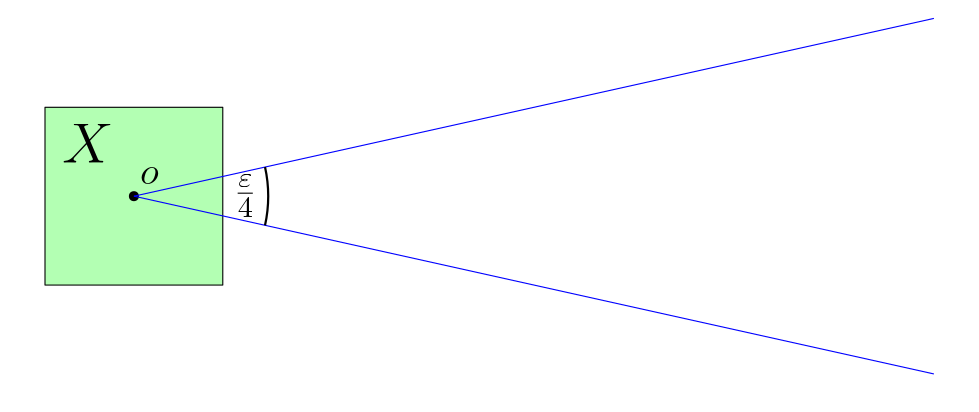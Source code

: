 <?xml version="1.0"?>
<!DOCTYPE ipe SYSTEM "ipe.dtd">
<ipe version="70218" creator="Ipe 7.2.23">
<info created="D:20210820152825" modified="D:20211010145323"/>
<ipestyle name="basic">
<symbol name="arrow/arc(spx)">
<path stroke="sym-stroke" fill="sym-stroke" pen="sym-pen">
0 0 m
-1 0.333 l
-1 -0.333 l
h
</path>
</symbol>
<symbol name="arrow/farc(spx)">
<path stroke="sym-stroke" fill="white" pen="sym-pen">
0 0 m
-1 0.333 l
-1 -0.333 l
h
</path>
</symbol>
<symbol name="arrow/ptarc(spx)">
<path stroke="sym-stroke" fill="sym-stroke" pen="sym-pen">
0 0 m
-1 0.333 l
-0.8 0 l
-1 -0.333 l
h
</path>
</symbol>
<symbol name="arrow/fptarc(spx)">
<path stroke="sym-stroke" fill="white" pen="sym-pen">
0 0 m
-1 0.333 l
-0.8 0 l
-1 -0.333 l
h
</path>
</symbol>
<symbol name="mark/circle(sx)" transformations="translations">
<path fill="sym-stroke">
0.6 0 0 0.6 0 0 e
0.4 0 0 0.4 0 0 e
</path>
</symbol>
<symbol name="mark/disk(sx)" transformations="translations">
<path fill="sym-stroke">
0.6 0 0 0.6 0 0 e
</path>
</symbol>
<symbol name="mark/fdisk(sfx)" transformations="translations">
<group>
<path fill="sym-fill">
0.5 0 0 0.5 0 0 e
</path>
<path fill="sym-stroke" fillrule="eofill">
0.6 0 0 0.6 0 0 e
0.4 0 0 0.4 0 0 e
</path>
</group>
</symbol>
<symbol name="mark/box(sx)" transformations="translations">
<path fill="sym-stroke" fillrule="eofill">
-0.6 -0.6 m
0.6 -0.6 l
0.6 0.6 l
-0.6 0.6 l
h
-0.4 -0.4 m
0.4 -0.4 l
0.4 0.4 l
-0.4 0.4 l
h
</path>
</symbol>
<symbol name="mark/square(sx)" transformations="translations">
<path fill="sym-stroke">
-0.6 -0.6 m
0.6 -0.6 l
0.6 0.6 l
-0.6 0.6 l
h
</path>
</symbol>
<symbol name="mark/fsquare(sfx)" transformations="translations">
<group>
<path fill="sym-fill">
-0.5 -0.5 m
0.5 -0.5 l
0.5 0.5 l
-0.5 0.5 l
h
</path>
<path fill="sym-stroke" fillrule="eofill">
-0.6 -0.6 m
0.6 -0.6 l
0.6 0.6 l
-0.6 0.6 l
h
-0.4 -0.4 m
0.4 -0.4 l
0.4 0.4 l
-0.4 0.4 l
h
</path>
</group>
</symbol>
<symbol name="mark/cross(sx)" transformations="translations">
<group>
<path fill="sym-stroke">
-0.43 -0.57 m
0.57 0.43 l
0.43 0.57 l
-0.57 -0.43 l
h
</path>
<path fill="sym-stroke">
-0.43 0.57 m
0.57 -0.43 l
0.43 -0.57 l
-0.57 0.43 l
h
</path>
</group>
</symbol>
<symbol name="arrow/fnormal(spx)">
<path stroke="sym-stroke" fill="white" pen="sym-pen">
0 0 m
-1 0.333 l
-1 -0.333 l
h
</path>
</symbol>
<symbol name="arrow/pointed(spx)">
<path stroke="sym-stroke" fill="sym-stroke" pen="sym-pen">
0 0 m
-1 0.333 l
-0.8 0 l
-1 -0.333 l
h
</path>
</symbol>
<symbol name="arrow/fpointed(spx)">
<path stroke="sym-stroke" fill="white" pen="sym-pen">
0 0 m
-1 0.333 l
-0.8 0 l
-1 -0.333 l
h
</path>
</symbol>
<symbol name="arrow/linear(spx)">
<path stroke="sym-stroke" pen="sym-pen">
-1 0.333 m
0 0 l
-1 -0.333 l
</path>
</symbol>
<symbol name="arrow/fdouble(spx)">
<path stroke="sym-stroke" fill="white" pen="sym-pen">
0 0 m
-1 0.333 l
-1 -0.333 l
h
-1 0 m
-2 0.333 l
-2 -0.333 l
h
</path>
</symbol>
<symbol name="arrow/double(spx)">
<path stroke="sym-stroke" fill="sym-stroke" pen="sym-pen">
0 0 m
-1 0.333 l
-1 -0.333 l
h
-1 0 m
-2 0.333 l
-2 -0.333 l
h
</path>
</symbol>
<symbol name="arrow/mid-normal(spx)">
<path stroke="sym-stroke" fill="sym-stroke" pen="sym-pen">
0.5 0 m
-0.5 0.333 l
-0.5 -0.333 l
h
</path>
</symbol>
<symbol name="arrow/mid-fnormal(spx)">
<path stroke="sym-stroke" fill="white" pen="sym-pen">
0.5 0 m
-0.5 0.333 l
-0.5 -0.333 l
h
</path>
</symbol>
<symbol name="arrow/mid-pointed(spx)">
<path stroke="sym-stroke" fill="sym-stroke" pen="sym-pen">
0.5 0 m
-0.5 0.333 l
-0.3 0 l
-0.5 -0.333 l
h
</path>
</symbol>
<symbol name="arrow/mid-fpointed(spx)">
<path stroke="sym-stroke" fill="white" pen="sym-pen">
0.5 0 m
-0.5 0.333 l
-0.3 0 l
-0.5 -0.333 l
h
</path>
</symbol>
<symbol name="arrow/mid-double(spx)">
<path stroke="sym-stroke" fill="sym-stroke" pen="sym-pen">
1 0 m
0 0.333 l
0 -0.333 l
h
0 0 m
-1 0.333 l
-1 -0.333 l
h
</path>
</symbol>
<symbol name="arrow/mid-fdouble(spx)">
<path stroke="sym-stroke" fill="white" pen="sym-pen">
1 0 m
0 0.333 l
0 -0.333 l
h
0 0 m
-1 0.333 l
-1 -0.333 l
h
</path>
</symbol>
<anglesize name="22.5 deg" value="22.5"/>
<anglesize name="30 deg" value="30"/>
<anglesize name="45 deg" value="45"/>
<anglesize name="60 deg" value="60"/>
<anglesize name="90 deg" value="90"/>
<arrowsize name="large" value="10"/>
<arrowsize name="small" value="5"/>
<arrowsize name="tiny" value="3"/>
<color name="blue" value="0 0 1"/>
<color name="brown" value="0.647 0.165 0.165"/>
<color name="darkblue" value="0 0 0.545"/>
<color name="darkcyan" value="0 0.545 0.545"/>
<color name="darkgray" value="0.663"/>
<color name="darkgreen" value="0 0.392 0"/>
<color name="darkmagenta" value="0.545 0 0.545"/>
<color name="darkorange" value="1 0.549 0"/>
<color name="darkred" value="0.545 0 0"/>
<color name="gold" value="1 0.843 0"/>
<color name="gray" value="0.745"/>
<color name="green" value="0 1 0"/>
<color name="lightblue" value="0.678 0.847 0.902"/>
<color name="lightcyan" value="0.878 1 1"/>
<color name="lightgray" value="0.827"/>
<color name="lightgreen" value="0.565 0.933 0.565"/>
<color name="lightyellow" value="1 1 0.878"/>
<color name="navy" value="0 0 0.502"/>
<color name="orange" value="1 0.647 0"/>
<color name="pink" value="1 0.753 0.796"/>
<color name="purple" value="0.627 0.125 0.941"/>
<color name="red" value="1 0 0"/>
<color name="seagreen" value="0.18 0.545 0.341"/>
<color name="turquoise" value="0.251 0.878 0.816"/>
<color name="violet" value="0.933 0.51 0.933"/>
<color name="yellow" value="1 1 0"/>
<dashstyle name="dash dot dotted" value="[4 2 1 2 1 2] 0"/>
<dashstyle name="dash dotted" value="[4 2 1 2] 0"/>
<dashstyle name="dashed" value="[4] 0"/>
<dashstyle name="dotted" value="[1 3] 0"/>
<gridsize name="10 pts (~3.5 mm)" value="10"/>
<gridsize name="14 pts (~5 mm)" value="14"/>
<gridsize name="16 pts (~6 mm)" value="16"/>
<gridsize name="20 pts (~7 mm)" value="20"/>
<gridsize name="28 pts (~10 mm)" value="28"/>
<gridsize name="32 pts (~12 mm)" value="32"/>
<gridsize name="4 pts" value="4"/>
<gridsize name="56 pts (~20 mm)" value="56"/>
<gridsize name="8 pts (~3 mm)" value="8"/>
<opacity name="10%" value="0.1"/>
<opacity name="30%" value="0.3"/>
<opacity name="50%" value="0.5"/>
<opacity name="75%" value="0.75"/>
<pen name="fat" value="1.2"/>
<pen name="heavier" value="0.8"/>
<pen name="ultrafat" value="2"/>
<symbolsize name="large" value="5"/>
<symbolsize name="small" value="2"/>
<symbolsize name="tiny" value="1.1"/>
<textsize name="Huge" value="\Huge"/>
<textsize name="LARGE" value="\LARGE"/>
<textsize name="Large" value="\Large"/>
<textsize name="footnote" value="\footnotesize"/>
<textsize name="huge" value="\huge"/>
<textsize name="large" value="\large"/>
<textsize name="small" value="\small"/>
<textsize name="tiny" value="\tiny"/>
<textstyle name="center" begin="\begin{center}" end="\end{center}"/>
<textstyle name="item" begin="\begin{itemize}\item{}" end="\end{itemize}"/>
<textstyle name="itemize" begin="\begin{itemize}" end="\end{itemize}"/>
<tiling name="falling" angle="-60" step="4" width="1"/>
<tiling name="rising" angle="30" step="4" width="1"/>
</ipestyle>
<page>
<layer name="alpha"/>
<layer name="delta"/>
<layer name="beta"/>
<layer name="gamma"/>
<view layers="alpha delta" active="alpha"/>
<view layers="alpha delta beta" active="gamma"/>
<view layers="alpha gamma" active="gamma"/>
<path layer="alpha" stroke="black" fill="green" opacity="30%" stroke-opacity="opaque">
128 512 m
128 448 l
192 448 l
192 512 l
h
</path>
<use name="mark/disk(sx)" pos="160 480" size="normal" stroke="black"/>
<text matrix="1 0 0 1 6.22715 -3.90154" transformations="translations" pos="128 496" stroke="black" type="label" width="18.416" height="14.119" depth="0" valign="baseline" size="20" style="math">X</text>
<text matrix="1 0 0 1 8.00429 7.89158" transformations="translations" pos="154.238 476.467" stroke="black" type="label" width="6.753" height="6.177" depth="0" valign="baseline" size="15" style="math">o</text>
<path layer="beta" stroke="black">
128 448 m
395.58 532.351 l
</path>
<use name="mark/disk(sx)" pos="395.58 532.351" size="normal" stroke="black"/>
<use name="mark/disk(sx)" pos="128 448" size="normal" stroke="black"/>
<path stroke="black" dash="dashed">
128 448 m
395.58 448 l
</path>
<path stroke="black" dash="dashed">
395.58 532.351 m
395.58 448 l
</path>
<use name="mark/disk(sx)" pos="395.58 448" size="normal" stroke="black"/>
<text matrix="1 0 0 1 3.17176 -5.00295" transformations="translations" pos="384 544" stroke="black" type="label" width="6.743" height="6.176" depth="2.79" valign="baseline" size="15" style="math">q</text>
<path matrix="0.95 0 0 0.95 9.57248 19.1153" stroke="black">
128 448 m
128 432
256 432
265.142 416.402 c
</path>
<path matrix="-0.95 0 0 0.95 513.342 19.1149" stroke="black">
128 448 m
128 432
256 432
265.142 416.402 c
</path>
<text matrix="1 0 0 1 3.91421 -4.44796" transformations="translations" pos="164.448 454.528" stroke="black" type="label" width="6.936" height="9.963" depth="0" valign="baseline" size="15" style="math">\theta</text>
<path stroke="black" pen="heavier">
180.933 464.686 m
55.5007 0 0 -55.5007 128 448 183.501 448 a
</path>
<text matrix="1 0 0 1 -11.4352 -1.32955" transformations="translations" pos="254.399 407.377" stroke="black" type="label" width="42.5" height="7.473" depth="2.49" valign="baseline" style="math">||pq||\cos\theta</text>
<path layer="gamma" stroke="black">
384 529.778 m
384 430.222 l
</path>
<use name="mark/disk(sx)" pos="384 529.778" size="normal" stroke="black"/>
<use name="mark/disk(sx)" pos="384 430.222" size="normal" stroke="black"/>
<text matrix="1 0 0 1 -29.5345 -11.9205" transformations="translations" pos="395.881 478.632" stroke="black" type="label" width="9.53" height="8.896" depth="0" valign="baseline" size="20" style="math">s</text>
<path stroke="black" dash="dotted">
112 480 m
464 480 l
</path>
<path matrix="1.5 0 0 1.5 -144 -244.444" stroke="purple" dash="dashed" pen="heavier">
192 448 m
384 529.778 l
</path>
<path matrix="1.5 0 0 1.5 -144 -235.556" stroke="purple" dash="dashed" pen="heavier">
192 512 m
384 430.222 l
</path>
<text layer="beta" matrix="1 0 0 1 -2.05426 -2.19121" transformations="translations" pos="118.955 442.848" stroke="black" type="label" width="7.05" height="6.176" depth="2.79" valign="baseline" size="15" style="math">p</text>
<path layer="gamma" matrix="0.684 0 0 0.684 107.276 141.086" stroke="black" pen="heavier">
128 448 m
128 432
256 432
265.142 416.402 c
</path>
<path matrix="-0.684 0 0 0.684 469.99 141.086" stroke="black" pen="heavier">
128 448 m
128 432
256 432
265.142 416.402 c
</path>
<text matrix="1 0 0 1 -1.23256 -7.2584" transformations="translations" pos="285.927 417.884" stroke="black" type="label" width="7.846" height="12.676" depth="4.95" valign="baseline" size="15" style="math">\frac{5}{\varepsilon}</text>
<path matrix="0 0.179177 -0.179177 0 466.569 457.17" stroke="black" pen="heavier">
128 448 m
128 432
256 432
265.142 416.402 c
</path>
<path matrix="0 -0.179177 -0.179177 0 466.569 552.184" stroke="black" pen="heavier">
128 448 m
128 432
256 432
265.142 416.402 c
</path>
<text matrix="1 0 0 1 202.923 18.3752" transformations="translations" pos="197.49 482.248" stroke="black" type="label" width="40.763" height="12.676" depth="4.95" valign="baseline" size="15" style="math">\frac{6}{\varepsilon}\tan\frac{\varepsilon}{8}</text>
<path layer="delta" stroke="blue">
160 480 m
448 544 l
</path>
<path stroke="blue">
160 480 m
448 416 l
</path>
<path stroke="black" pen="heavier">
207.208 490.491 m
48.3599 0 0 -48.3599 160 480 207.208 469.509 a
</path>
<text matrix="1 0 0 1 -1.32681 -4.75452" transformations="translations" pos="197.49 482.248" stroke="black" type="label" width="7.846" height="10.343" depth="4.95" valign="baseline" size="15" style="math">\frac{\varepsilon}{4}</text>
<use layer="gamma" name="mark/disk(sx)" pos="192 512" size="normal" stroke="black"/>
<use name="mark/disk(sx)" pos="192 448" size="normal" stroke="black"/>
<path matrix="0 -0.110373 0.110373 0 138.436 493.228" stroke="black" pen="heavier">
128 448 m
128 432
256 432
265.142 416.402 c
</path>
<path matrix="0 0.110373 0.110373 0 138.436 434.7" stroke="black" pen="heavier">
128 448 m
128 432
256 432
265.142 416.402 c
</path>
<text matrix="-1 0 0 -1 371.707 941.321" transformations="translations" pos="197.49 482.248" stroke="black" type="label" width="7.846" height="12.676" depth="4.95" valign="baseline" size="15" style="math">\frac{1}{2}</text>
</page>
</ipe>
